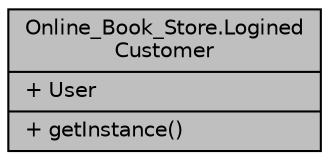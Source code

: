 digraph "Online_Book_Store.LoginedCustomer"
{
 // LATEX_PDF_SIZE
  edge [fontname="Helvetica",fontsize="10",labelfontname="Helvetica",labelfontsize="10"];
  node [fontname="Helvetica",fontsize="10",shape=record];
  Node1 [label="{Online_Book_Store.Logined\lCustomer\n|+ User\l|+ getInstance()\l}",height=0.2,width=0.4,color="black", fillcolor="grey75", style="filled", fontcolor="black",tooltip="This file includes to logined customer information."];
}
